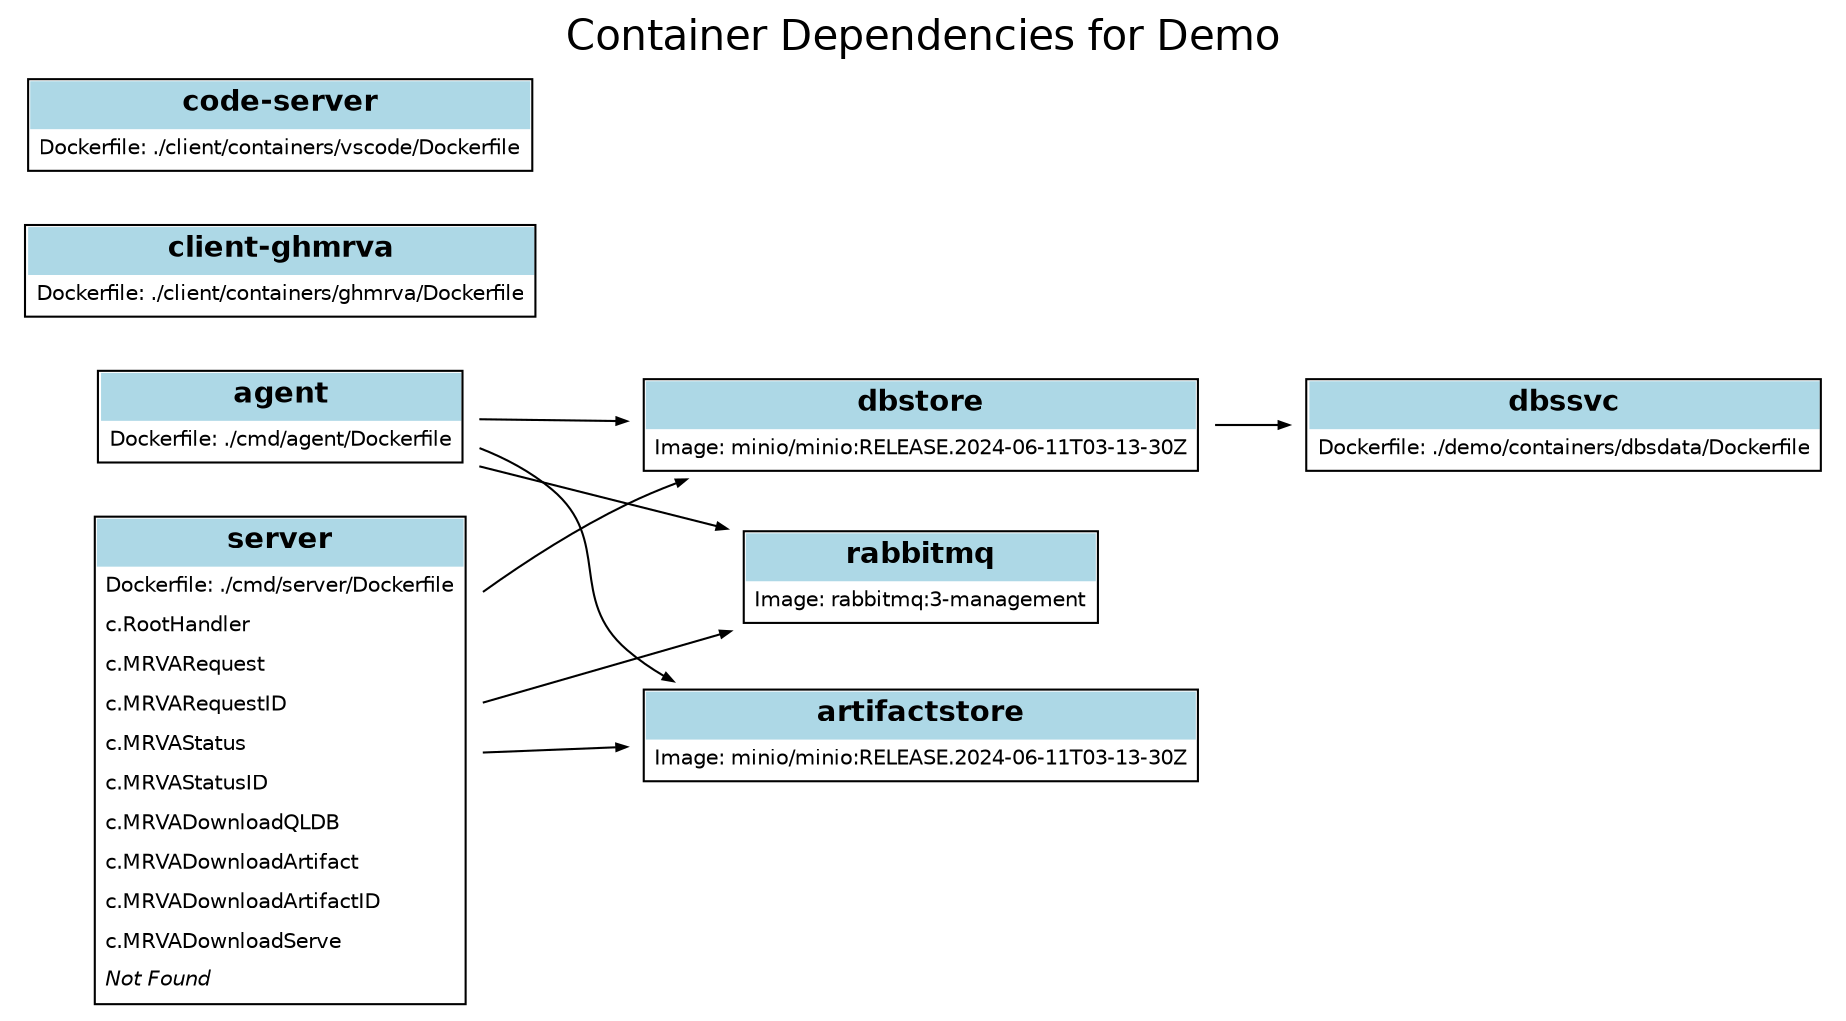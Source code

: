 digraph DockerComposeDemo {
    rankdir=LR; // Left-to-right layout
    node [shape=plaintext fontname="Helvetica"];
    edge [arrowsize=0.5];
    
    // Title
    label="Container Dependencies for Demo";
    labelloc=top;
    fontsize=20;
    fontname="Helvetica";

    // Define nodes with Dockerfile references
    dbssvc [
        shape=plaintext
        label=<
            <table border="1" cellborder="0" cellspacing="0" cellpadding="4">
                <tr><td colspan="1" bgcolor="lightblue"><b>dbssvc</b></td></tr>
                <tr><td align="left"><font point-size="10">Dockerfile: ./demo/containers/dbsdata/Dockerfile</font></td></tr>
            </table>
        >
    ];

    dbstore [
        shape=plaintext
        label=<
            <table border="1" cellborder="0" cellspacing="0" cellpadding="4">
                <tr><td colspan="1" bgcolor="lightblue"><b>dbstore</b></td></tr>
                <tr><td align="left"><font point-size="10">Image: minio/minio:RELEASE.2024-06-11T03-13-30Z</font></td></tr>
            </table>
        >
    ];

    client_ghmrva [
        shape=plaintext
        label=<
            <table border="1" cellborder="0" cellspacing="0" cellpadding="4">
                <tr><td colspan="1" bgcolor="lightblue"><b>client-ghmrva</b></td></tr>
                <tr><td align="left"><font point-size="10">Dockerfile: ./client/containers/ghmrva/Dockerfile</font></td></tr>
            </table>
        >
    ];

    code_server [
        shape=plaintext
        label=<
            <table border="1" cellborder="0" cellspacing="0" cellpadding="4">
                <tr><td colspan="1" bgcolor="lightblue"><b>code-server</b></td></tr>
                <tr><td align="left"><font point-size="10">Dockerfile: ./client/containers/vscode/Dockerfile</font></td></tr>
            </table>
        >
    ];

    rabbitmq [
        shape=plaintext
        label=<
            <table border="1" cellborder="0" cellspacing="0" cellpadding="4">
                <tr><td colspan="1" bgcolor="lightblue"><b>rabbitmq</b></td></tr>
                <tr><td align="left"><font point-size="10">Image: rabbitmq:3-management</font></td></tr>
            </table>
        >
    ];

    artifactstore [
        shape=plaintext
        label=<
            <table border="1" cellborder="0" cellspacing="0" cellpadding="4">
                <tr><td colspan="1" bgcolor="lightblue"><b>artifactstore</b></td></tr>
                <tr><td align="left"><font point-size="10">Image: minio/minio:RELEASE.2024-06-11T03-13-30Z</font></td></tr>
            </table>
        >
    ];

    agent [
        shape=plaintext
        label=<
            <table border="1" cellborder="0" cellspacing="0" cellpadding="4">
                <tr><td colspan="1" bgcolor="lightblue"><b>agent</b></td></tr>
                <tr><td align="left"><font point-size="10">Dockerfile: ./cmd/agent/Dockerfile</font></td></tr>
            </table>
        >
    ];

    // Expanded 'server' node with handler names and Dockerfile reference
    server [
        shape=plaintext
        label=<
            <table border="1" cellborder="0" cellspacing="0" cellpadding="4">
                <tr><td colspan="1" bgcolor="lightblue"><b>server</b></td></tr>
                <tr><td align="left"><font point-size="10">Dockerfile: ./cmd/server/Dockerfile</font></td></tr>
                <tr><td align="left"><font point-size="10">c.RootHandler</font></td></tr>
                <tr><td align="left"><font point-size="10">c.MRVARequest</font></td></tr>
                <tr><td align="left"><font point-size="10">c.MRVARequestID</font></td></tr>
                <tr><td align="left"><font point-size="10">c.MRVAStatus</font></td></tr>
                <tr><td align="left"><font point-size="10">c.MRVAStatusID</font></td></tr>
                <tr><td align="left"><font point-size="10">c.MRVADownloadQLDB</font></td></tr>
                <tr><td align="left"><font point-size="10">c.MRVADownloadArtifact</font></td></tr>
                <tr><td align="left"><font point-size="10">c.MRVADownloadArtifactID</font></td></tr>
                <tr><td align="left"><font point-size="10">c.MRVADownloadServe</font></td></tr>
                <tr><td align="left"><font point-size="10"><i>Not Found</i></font></td></tr>
            </table>
        >
    ];

    // Define edges (dependencies)
    dbstore -> dbssvc;
    server -> dbstore;
    server -> rabbitmq;
    server -> artifactstore;
    agent -> dbstore;
    agent -> artifactstore;
    agent -> rabbitmq;
}
